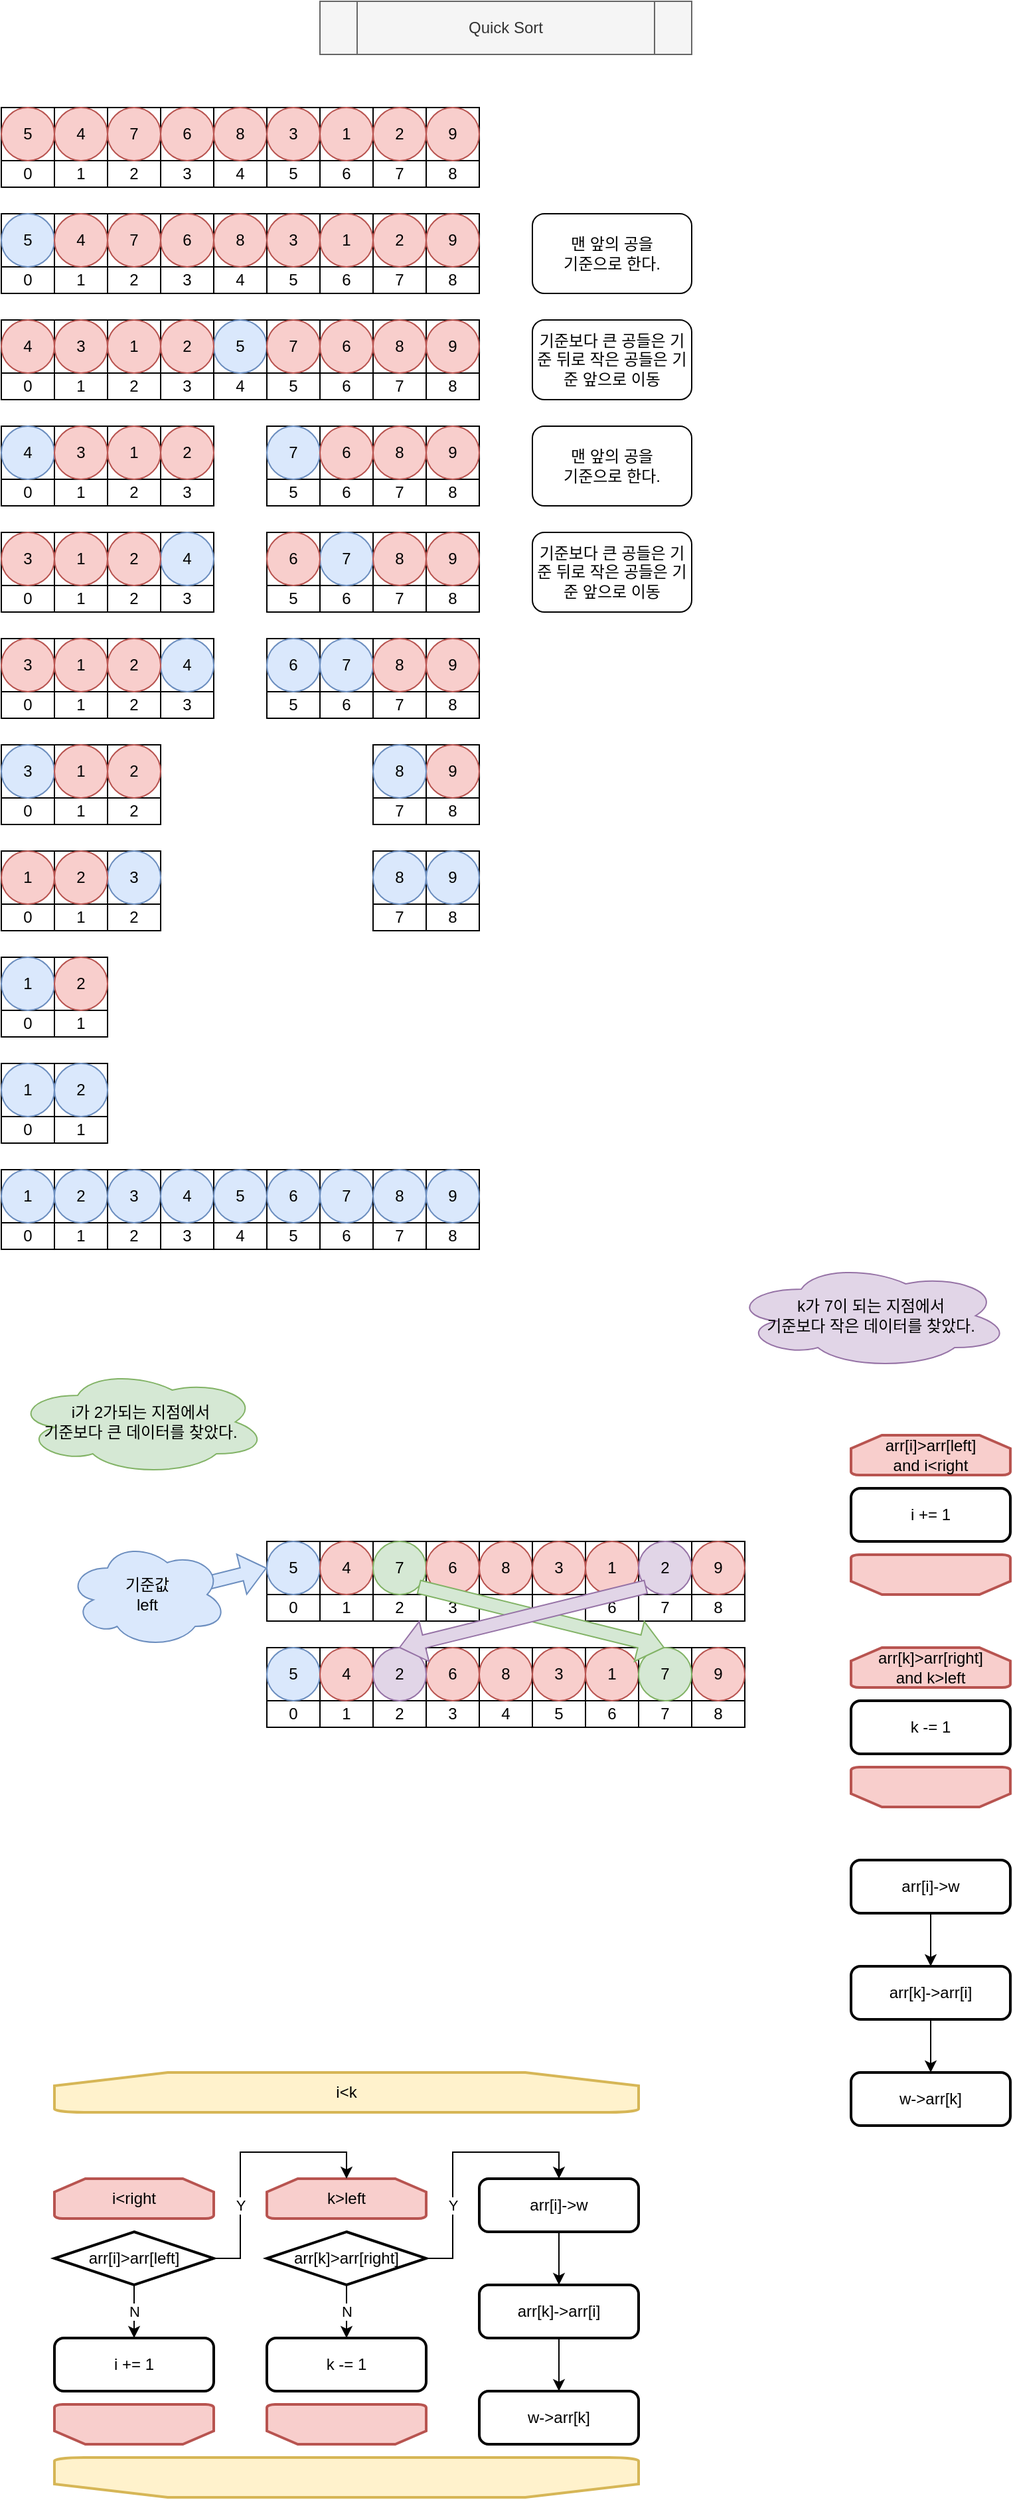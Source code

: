 <mxfile version="19.0.3" type="device"><diagram id="60fe2qa2mUNIT7EYVoku" name="Page-1"><mxGraphModel dx="1102" dy="701" grid="1" gridSize="10" guides="1" tooltips="1" connect="1" arrows="1" fold="1" page="1" pageScale="1" pageWidth="850" pageHeight="1100" math="0" shadow="0"><root><mxCell id="0"/><mxCell id="1" parent="0"/><mxCell id="Xgjs9OCI9QIAl7bOMI4O-1" value="" style="rounded=0;whiteSpace=wrap;html=1;" vertex="1" parent="1"><mxGeometry x="40" y="120" width="40" height="40" as="geometry"/></mxCell><mxCell id="Xgjs9OCI9QIAl7bOMI4O-2" value="" style="rounded=0;whiteSpace=wrap;html=1;" vertex="1" parent="1"><mxGeometry x="80" y="120" width="40" height="40" as="geometry"/></mxCell><mxCell id="Xgjs9OCI9QIAl7bOMI4O-3" value="" style="rounded=0;whiteSpace=wrap;html=1;" vertex="1" parent="1"><mxGeometry x="120" y="120" width="40" height="40" as="geometry"/></mxCell><mxCell id="Xgjs9OCI9QIAl7bOMI4O-4" value="" style="rounded=0;whiteSpace=wrap;html=1;" vertex="1" parent="1"><mxGeometry x="160" y="120" width="40" height="40" as="geometry"/></mxCell><mxCell id="Xgjs9OCI9QIAl7bOMI4O-5" value="" style="rounded=0;whiteSpace=wrap;html=1;" vertex="1" parent="1"><mxGeometry x="200" y="120" width="40" height="40" as="geometry"/></mxCell><mxCell id="Xgjs9OCI9QIAl7bOMI4O-6" value="0" style="rounded=0;whiteSpace=wrap;html=1;" vertex="1" parent="1"><mxGeometry x="40" y="160" width="40" height="20" as="geometry"/></mxCell><mxCell id="Xgjs9OCI9QIAl7bOMI4O-7" value="1" style="rounded=0;whiteSpace=wrap;html=1;" vertex="1" parent="1"><mxGeometry x="80" y="160" width="40" height="20" as="geometry"/></mxCell><mxCell id="Xgjs9OCI9QIAl7bOMI4O-8" value="2" style="rounded=0;whiteSpace=wrap;html=1;" vertex="1" parent="1"><mxGeometry x="120" y="160" width="40" height="20" as="geometry"/></mxCell><mxCell id="Xgjs9OCI9QIAl7bOMI4O-9" value="3" style="rounded=0;whiteSpace=wrap;html=1;" vertex="1" parent="1"><mxGeometry x="160" y="160" width="40" height="20" as="geometry"/></mxCell><mxCell id="Xgjs9OCI9QIAl7bOMI4O-10" value="4" style="rounded=0;whiteSpace=wrap;html=1;" vertex="1" parent="1"><mxGeometry x="200" y="160" width="40" height="20" as="geometry"/></mxCell><mxCell id="Xgjs9OCI9QIAl7bOMI4O-11" value="5" style="ellipse;whiteSpace=wrap;html=1;fillColor=#f8cecc;strokeColor=#b85450;" vertex="1" parent="1"><mxGeometry x="40" y="120" width="40" height="40" as="geometry"/></mxCell><mxCell id="Xgjs9OCI9QIAl7bOMI4O-12" value="4" style="ellipse;whiteSpace=wrap;html=1;fillColor=#f8cecc;strokeColor=#b85450;" vertex="1" parent="1"><mxGeometry x="80" y="120" width="40" height="40" as="geometry"/></mxCell><mxCell id="Xgjs9OCI9QIAl7bOMI4O-13" value="7" style="ellipse;whiteSpace=wrap;html=1;fillColor=#f8cecc;strokeColor=#b85450;" vertex="1" parent="1"><mxGeometry x="120" y="120" width="40" height="40" as="geometry"/></mxCell><mxCell id="Xgjs9OCI9QIAl7bOMI4O-14" value="6" style="ellipse;whiteSpace=wrap;html=1;fillColor=#f8cecc;strokeColor=#b85450;" vertex="1" parent="1"><mxGeometry x="160" y="120" width="40" height="40" as="geometry"/></mxCell><mxCell id="Xgjs9OCI9QIAl7bOMI4O-15" value="8" style="ellipse;whiteSpace=wrap;html=1;fillColor=#f8cecc;strokeColor=#b85450;" vertex="1" parent="1"><mxGeometry x="200" y="120" width="40" height="40" as="geometry"/></mxCell><mxCell id="Xgjs9OCI9QIAl7bOMI4O-16" value="Quick Sort" style="shape=process;whiteSpace=wrap;html=1;backgroundOutline=1;fillColor=#f5f5f5;strokeColor=#666666;fontColor=#333333;" vertex="1" parent="1"><mxGeometry x="280" y="40" width="280" height="40" as="geometry"/></mxCell><mxCell id="Xgjs9OCI9QIAl7bOMI4O-17" value="" style="rounded=0;whiteSpace=wrap;html=1;" vertex="1" parent="1"><mxGeometry x="240" y="120" width="40" height="40" as="geometry"/></mxCell><mxCell id="Xgjs9OCI9QIAl7bOMI4O-18" value="" style="rounded=0;whiteSpace=wrap;html=1;" vertex="1" parent="1"><mxGeometry x="280" y="120" width="40" height="40" as="geometry"/></mxCell><mxCell id="Xgjs9OCI9QIAl7bOMI4O-19" value="" style="rounded=0;whiteSpace=wrap;html=1;" vertex="1" parent="1"><mxGeometry x="320" y="120" width="40" height="40" as="geometry"/></mxCell><mxCell id="Xgjs9OCI9QIAl7bOMI4O-20" value="" style="rounded=0;whiteSpace=wrap;html=1;" vertex="1" parent="1"><mxGeometry x="360" y="120" width="40" height="40" as="geometry"/></mxCell><mxCell id="Xgjs9OCI9QIAl7bOMI4O-21" value="5" style="rounded=0;whiteSpace=wrap;html=1;" vertex="1" parent="1"><mxGeometry x="240" y="160" width="40" height="20" as="geometry"/></mxCell><mxCell id="Xgjs9OCI9QIAl7bOMI4O-22" value="6" style="rounded=0;whiteSpace=wrap;html=1;" vertex="1" parent="1"><mxGeometry x="280" y="160" width="40" height="20" as="geometry"/></mxCell><mxCell id="Xgjs9OCI9QIAl7bOMI4O-23" value="7" style="rounded=0;whiteSpace=wrap;html=1;" vertex="1" parent="1"><mxGeometry x="320" y="160" width="40" height="20" as="geometry"/></mxCell><mxCell id="Xgjs9OCI9QIAl7bOMI4O-24" value="8" style="rounded=0;whiteSpace=wrap;html=1;" vertex="1" parent="1"><mxGeometry x="360" y="160" width="40" height="20" as="geometry"/></mxCell><mxCell id="Xgjs9OCI9QIAl7bOMI4O-25" value="3" style="ellipse;whiteSpace=wrap;html=1;fillColor=#f8cecc;strokeColor=#b85450;" vertex="1" parent="1"><mxGeometry x="240" y="120" width="40" height="40" as="geometry"/></mxCell><mxCell id="Xgjs9OCI9QIAl7bOMI4O-26" value="1" style="ellipse;whiteSpace=wrap;html=1;fillColor=#f8cecc;strokeColor=#b85450;" vertex="1" parent="1"><mxGeometry x="280" y="120" width="40" height="40" as="geometry"/></mxCell><mxCell id="Xgjs9OCI9QIAl7bOMI4O-27" value="2" style="ellipse;whiteSpace=wrap;html=1;fillColor=#f8cecc;strokeColor=#b85450;" vertex="1" parent="1"><mxGeometry x="320" y="120" width="40" height="40" as="geometry"/></mxCell><mxCell id="Xgjs9OCI9QIAl7bOMI4O-28" value="9" style="ellipse;whiteSpace=wrap;html=1;fillColor=#f8cecc;strokeColor=#b85450;" vertex="1" parent="1"><mxGeometry x="360" y="120" width="40" height="40" as="geometry"/></mxCell><mxCell id="Xgjs9OCI9QIAl7bOMI4O-29" value="" style="rounded=0;whiteSpace=wrap;html=1;" vertex="1" parent="1"><mxGeometry x="40" y="200" width="40" height="40" as="geometry"/></mxCell><mxCell id="Xgjs9OCI9QIAl7bOMI4O-30" value="" style="rounded=0;whiteSpace=wrap;html=1;" vertex="1" parent="1"><mxGeometry x="80" y="200" width="40" height="40" as="geometry"/></mxCell><mxCell id="Xgjs9OCI9QIAl7bOMI4O-31" value="" style="rounded=0;whiteSpace=wrap;html=1;" vertex="1" parent="1"><mxGeometry x="120" y="200" width="40" height="40" as="geometry"/></mxCell><mxCell id="Xgjs9OCI9QIAl7bOMI4O-32" value="" style="rounded=0;whiteSpace=wrap;html=1;" vertex="1" parent="1"><mxGeometry x="160" y="200" width="40" height="40" as="geometry"/></mxCell><mxCell id="Xgjs9OCI9QIAl7bOMI4O-33" value="" style="rounded=0;whiteSpace=wrap;html=1;" vertex="1" parent="1"><mxGeometry x="200" y="200" width="40" height="40" as="geometry"/></mxCell><mxCell id="Xgjs9OCI9QIAl7bOMI4O-34" value="0" style="rounded=0;whiteSpace=wrap;html=1;" vertex="1" parent="1"><mxGeometry x="40" y="240" width="40" height="20" as="geometry"/></mxCell><mxCell id="Xgjs9OCI9QIAl7bOMI4O-35" value="1" style="rounded=0;whiteSpace=wrap;html=1;" vertex="1" parent="1"><mxGeometry x="80" y="240" width="40" height="20" as="geometry"/></mxCell><mxCell id="Xgjs9OCI9QIAl7bOMI4O-36" value="2" style="rounded=0;whiteSpace=wrap;html=1;" vertex="1" parent="1"><mxGeometry x="120" y="240" width="40" height="20" as="geometry"/></mxCell><mxCell id="Xgjs9OCI9QIAl7bOMI4O-37" value="3" style="rounded=0;whiteSpace=wrap;html=1;" vertex="1" parent="1"><mxGeometry x="160" y="240" width="40" height="20" as="geometry"/></mxCell><mxCell id="Xgjs9OCI9QIAl7bOMI4O-38" value="4" style="rounded=0;whiteSpace=wrap;html=1;" vertex="1" parent="1"><mxGeometry x="200" y="240" width="40" height="20" as="geometry"/></mxCell><mxCell id="Xgjs9OCI9QIAl7bOMI4O-39" value="5" style="ellipse;whiteSpace=wrap;html=1;fillColor=#dae8fc;strokeColor=#6c8ebf;" vertex="1" parent="1"><mxGeometry x="40" y="200" width="40" height="40" as="geometry"/></mxCell><mxCell id="Xgjs9OCI9QIAl7bOMI4O-40" value="4" style="ellipse;whiteSpace=wrap;html=1;fillColor=#f8cecc;strokeColor=#b85450;" vertex="1" parent="1"><mxGeometry x="80" y="200" width="40" height="40" as="geometry"/></mxCell><mxCell id="Xgjs9OCI9QIAl7bOMI4O-41" value="7" style="ellipse;whiteSpace=wrap;html=1;fillColor=#f8cecc;strokeColor=#b85450;" vertex="1" parent="1"><mxGeometry x="120" y="200" width="40" height="40" as="geometry"/></mxCell><mxCell id="Xgjs9OCI9QIAl7bOMI4O-42" value="6" style="ellipse;whiteSpace=wrap;html=1;fillColor=#f8cecc;strokeColor=#b85450;" vertex="1" parent="1"><mxGeometry x="160" y="200" width="40" height="40" as="geometry"/></mxCell><mxCell id="Xgjs9OCI9QIAl7bOMI4O-43" value="8" style="ellipse;whiteSpace=wrap;html=1;fillColor=#f8cecc;strokeColor=#b85450;" vertex="1" parent="1"><mxGeometry x="200" y="200" width="40" height="40" as="geometry"/></mxCell><mxCell id="Xgjs9OCI9QIAl7bOMI4O-44" value="" style="rounded=0;whiteSpace=wrap;html=1;" vertex="1" parent="1"><mxGeometry x="240" y="200" width="40" height="40" as="geometry"/></mxCell><mxCell id="Xgjs9OCI9QIAl7bOMI4O-45" value="" style="rounded=0;whiteSpace=wrap;html=1;" vertex="1" parent="1"><mxGeometry x="280" y="200" width="40" height="40" as="geometry"/></mxCell><mxCell id="Xgjs9OCI9QIAl7bOMI4O-46" value="" style="rounded=0;whiteSpace=wrap;html=1;" vertex="1" parent="1"><mxGeometry x="320" y="200" width="40" height="40" as="geometry"/></mxCell><mxCell id="Xgjs9OCI9QIAl7bOMI4O-47" value="" style="rounded=0;whiteSpace=wrap;html=1;" vertex="1" parent="1"><mxGeometry x="360" y="200" width="40" height="40" as="geometry"/></mxCell><mxCell id="Xgjs9OCI9QIAl7bOMI4O-48" value="5" style="rounded=0;whiteSpace=wrap;html=1;" vertex="1" parent="1"><mxGeometry x="240" y="240" width="40" height="20" as="geometry"/></mxCell><mxCell id="Xgjs9OCI9QIAl7bOMI4O-49" value="6" style="rounded=0;whiteSpace=wrap;html=1;" vertex="1" parent="1"><mxGeometry x="280" y="240" width="40" height="20" as="geometry"/></mxCell><mxCell id="Xgjs9OCI9QIAl7bOMI4O-50" value="7" style="rounded=0;whiteSpace=wrap;html=1;" vertex="1" parent="1"><mxGeometry x="320" y="240" width="40" height="20" as="geometry"/></mxCell><mxCell id="Xgjs9OCI9QIAl7bOMI4O-51" value="8" style="rounded=0;whiteSpace=wrap;html=1;" vertex="1" parent="1"><mxGeometry x="360" y="240" width="40" height="20" as="geometry"/></mxCell><mxCell id="Xgjs9OCI9QIAl7bOMI4O-52" value="3" style="ellipse;whiteSpace=wrap;html=1;fillColor=#f8cecc;strokeColor=#b85450;" vertex="1" parent="1"><mxGeometry x="240" y="200" width="40" height="40" as="geometry"/></mxCell><mxCell id="Xgjs9OCI9QIAl7bOMI4O-53" value="1" style="ellipse;whiteSpace=wrap;html=1;fillColor=#f8cecc;strokeColor=#b85450;" vertex="1" parent="1"><mxGeometry x="280" y="200" width="40" height="40" as="geometry"/></mxCell><mxCell id="Xgjs9OCI9QIAl7bOMI4O-54" value="2" style="ellipse;whiteSpace=wrap;html=1;fillColor=#f8cecc;strokeColor=#b85450;" vertex="1" parent="1"><mxGeometry x="320" y="200" width="40" height="40" as="geometry"/></mxCell><mxCell id="Xgjs9OCI9QIAl7bOMI4O-55" value="9" style="ellipse;whiteSpace=wrap;html=1;fillColor=#f8cecc;strokeColor=#b85450;" vertex="1" parent="1"><mxGeometry x="360" y="200" width="40" height="40" as="geometry"/></mxCell><mxCell id="Xgjs9OCI9QIAl7bOMI4O-56" value="맨 앞의 공을 &lt;br&gt;기준으로 한다." style="rounded=1;whiteSpace=wrap;html=1;" vertex="1" parent="1"><mxGeometry x="440" y="200" width="120" height="60" as="geometry"/></mxCell><mxCell id="Xgjs9OCI9QIAl7bOMI4O-57" value="기준보다 큰 공들은 기준 뒤로 작은 공들은 기준 앞으로 이동" style="rounded=1;whiteSpace=wrap;html=1;" vertex="1" parent="1"><mxGeometry x="440" y="280" width="120" height="60" as="geometry"/></mxCell><mxCell id="Xgjs9OCI9QIAl7bOMI4O-85" value="" style="rounded=0;whiteSpace=wrap;html=1;" vertex="1" parent="1"><mxGeometry x="40" y="280" width="40" height="40" as="geometry"/></mxCell><mxCell id="Xgjs9OCI9QIAl7bOMI4O-86" value="" style="rounded=0;whiteSpace=wrap;html=1;" vertex="1" parent="1"><mxGeometry x="80" y="280" width="40" height="40" as="geometry"/></mxCell><mxCell id="Xgjs9OCI9QIAl7bOMI4O-87" value="" style="rounded=0;whiteSpace=wrap;html=1;" vertex="1" parent="1"><mxGeometry x="120" y="280" width="40" height="40" as="geometry"/></mxCell><mxCell id="Xgjs9OCI9QIAl7bOMI4O-88" value="" style="rounded=0;whiteSpace=wrap;html=1;" vertex="1" parent="1"><mxGeometry x="160" y="280" width="40" height="40" as="geometry"/></mxCell><mxCell id="Xgjs9OCI9QIAl7bOMI4O-89" value="" style="rounded=0;whiteSpace=wrap;html=1;" vertex="1" parent="1"><mxGeometry x="200" y="280" width="40" height="40" as="geometry"/></mxCell><mxCell id="Xgjs9OCI9QIAl7bOMI4O-90" value="0" style="rounded=0;whiteSpace=wrap;html=1;" vertex="1" parent="1"><mxGeometry x="40" y="320" width="40" height="20" as="geometry"/></mxCell><mxCell id="Xgjs9OCI9QIAl7bOMI4O-91" value="1" style="rounded=0;whiteSpace=wrap;html=1;" vertex="1" parent="1"><mxGeometry x="80" y="320" width="40" height="20" as="geometry"/></mxCell><mxCell id="Xgjs9OCI9QIAl7bOMI4O-92" value="2" style="rounded=0;whiteSpace=wrap;html=1;" vertex="1" parent="1"><mxGeometry x="120" y="320" width="40" height="20" as="geometry"/></mxCell><mxCell id="Xgjs9OCI9QIAl7bOMI4O-93" value="3" style="rounded=0;whiteSpace=wrap;html=1;" vertex="1" parent="1"><mxGeometry x="160" y="320" width="40" height="20" as="geometry"/></mxCell><mxCell id="Xgjs9OCI9QIAl7bOMI4O-94" value="4" style="rounded=0;whiteSpace=wrap;html=1;" vertex="1" parent="1"><mxGeometry x="200" y="320" width="40" height="20" as="geometry"/></mxCell><mxCell id="Xgjs9OCI9QIAl7bOMI4O-95" value="5" style="ellipse;whiteSpace=wrap;html=1;fillColor=#dae8fc;strokeColor=#6c8ebf;" vertex="1" parent="1"><mxGeometry x="200" y="280" width="40" height="40" as="geometry"/></mxCell><mxCell id="Xgjs9OCI9QIAl7bOMI4O-96" value="4" style="ellipse;whiteSpace=wrap;html=1;fillColor=#f8cecc;strokeColor=#b85450;" vertex="1" parent="1"><mxGeometry x="40" y="280" width="40" height="40" as="geometry"/></mxCell><mxCell id="Xgjs9OCI9QIAl7bOMI4O-100" value="" style="rounded=0;whiteSpace=wrap;html=1;" vertex="1" parent="1"><mxGeometry x="240" y="280" width="40" height="40" as="geometry"/></mxCell><mxCell id="Xgjs9OCI9QIAl7bOMI4O-101" value="" style="rounded=0;whiteSpace=wrap;html=1;" vertex="1" parent="1"><mxGeometry x="280" y="280" width="40" height="40" as="geometry"/></mxCell><mxCell id="Xgjs9OCI9QIAl7bOMI4O-102" value="" style="rounded=0;whiteSpace=wrap;html=1;" vertex="1" parent="1"><mxGeometry x="320" y="280" width="40" height="40" as="geometry"/></mxCell><mxCell id="Xgjs9OCI9QIAl7bOMI4O-103" value="" style="rounded=0;whiteSpace=wrap;html=1;" vertex="1" parent="1"><mxGeometry x="360" y="280" width="40" height="40" as="geometry"/></mxCell><mxCell id="Xgjs9OCI9QIAl7bOMI4O-104" value="5" style="rounded=0;whiteSpace=wrap;html=1;" vertex="1" parent="1"><mxGeometry x="240" y="320" width="40" height="20" as="geometry"/></mxCell><mxCell id="Xgjs9OCI9QIAl7bOMI4O-105" value="6" style="rounded=0;whiteSpace=wrap;html=1;" vertex="1" parent="1"><mxGeometry x="280" y="320" width="40" height="20" as="geometry"/></mxCell><mxCell id="Xgjs9OCI9QIAl7bOMI4O-106" value="7" style="rounded=0;whiteSpace=wrap;html=1;" vertex="1" parent="1"><mxGeometry x="320" y="320" width="40" height="20" as="geometry"/></mxCell><mxCell id="Xgjs9OCI9QIAl7bOMI4O-107" value="8" style="rounded=0;whiteSpace=wrap;html=1;" vertex="1" parent="1"><mxGeometry x="360" y="320" width="40" height="20" as="geometry"/></mxCell><mxCell id="Xgjs9OCI9QIAl7bOMI4O-108" value="3" style="ellipse;whiteSpace=wrap;html=1;fillColor=#f8cecc;strokeColor=#b85450;" vertex="1" parent="1"><mxGeometry x="80" y="280" width="40" height="40" as="geometry"/></mxCell><mxCell id="Xgjs9OCI9QIAl7bOMI4O-109" value="1" style="ellipse;whiteSpace=wrap;html=1;fillColor=#f8cecc;strokeColor=#b85450;" vertex="1" parent="1"><mxGeometry x="120" y="280" width="40" height="40" as="geometry"/></mxCell><mxCell id="Xgjs9OCI9QIAl7bOMI4O-110" value="2" style="ellipse;whiteSpace=wrap;html=1;fillColor=#f8cecc;strokeColor=#b85450;" vertex="1" parent="1"><mxGeometry x="160" y="280" width="40" height="40" as="geometry"/></mxCell><mxCell id="Xgjs9OCI9QIAl7bOMI4O-111" value="9" style="ellipse;whiteSpace=wrap;html=1;fillColor=#f8cecc;strokeColor=#b85450;" vertex="1" parent="1"><mxGeometry x="360" y="280" width="40" height="40" as="geometry"/></mxCell><mxCell id="Xgjs9OCI9QIAl7bOMI4O-97" value="7" style="ellipse;whiteSpace=wrap;html=1;fillColor=#f8cecc;strokeColor=#b85450;" vertex="1" parent="1"><mxGeometry x="240" y="280" width="40" height="40" as="geometry"/></mxCell><mxCell id="Xgjs9OCI9QIAl7bOMI4O-98" value="6" style="ellipse;whiteSpace=wrap;html=1;fillColor=#f8cecc;strokeColor=#b85450;" vertex="1" parent="1"><mxGeometry x="280" y="280" width="40" height="40" as="geometry"/></mxCell><mxCell id="Xgjs9OCI9QIAl7bOMI4O-99" value="8" style="ellipse;whiteSpace=wrap;html=1;fillColor=#f8cecc;strokeColor=#b85450;" vertex="1" parent="1"><mxGeometry x="320" y="280" width="40" height="40" as="geometry"/></mxCell><mxCell id="Xgjs9OCI9QIAl7bOMI4O-112" value="" style="rounded=0;whiteSpace=wrap;html=1;" vertex="1" parent="1"><mxGeometry x="40" y="360" width="40" height="40" as="geometry"/></mxCell><mxCell id="Xgjs9OCI9QIAl7bOMI4O-113" value="" style="rounded=0;whiteSpace=wrap;html=1;" vertex="1" parent="1"><mxGeometry x="80" y="360" width="40" height="40" as="geometry"/></mxCell><mxCell id="Xgjs9OCI9QIAl7bOMI4O-114" value="" style="rounded=0;whiteSpace=wrap;html=1;" vertex="1" parent="1"><mxGeometry x="120" y="360" width="40" height="40" as="geometry"/></mxCell><mxCell id="Xgjs9OCI9QIAl7bOMI4O-115" value="" style="rounded=0;whiteSpace=wrap;html=1;" vertex="1" parent="1"><mxGeometry x="160" y="360" width="40" height="40" as="geometry"/></mxCell><mxCell id="Xgjs9OCI9QIAl7bOMI4O-116" value="0" style="rounded=0;whiteSpace=wrap;html=1;" vertex="1" parent="1"><mxGeometry x="40" y="400" width="40" height="20" as="geometry"/></mxCell><mxCell id="Xgjs9OCI9QIAl7bOMI4O-117" value="1" style="rounded=0;whiteSpace=wrap;html=1;" vertex="1" parent="1"><mxGeometry x="80" y="400" width="40" height="20" as="geometry"/></mxCell><mxCell id="Xgjs9OCI9QIAl7bOMI4O-118" value="2" style="rounded=0;whiteSpace=wrap;html=1;" vertex="1" parent="1"><mxGeometry x="120" y="400" width="40" height="20" as="geometry"/></mxCell><mxCell id="Xgjs9OCI9QIAl7bOMI4O-119" value="3" style="rounded=0;whiteSpace=wrap;html=1;" vertex="1" parent="1"><mxGeometry x="160" y="400" width="40" height="20" as="geometry"/></mxCell><mxCell id="Xgjs9OCI9QIAl7bOMI4O-120" value="4" style="ellipse;whiteSpace=wrap;html=1;fillColor=#dae8fc;strokeColor=#6c8ebf;" vertex="1" parent="1"><mxGeometry x="40" y="360" width="40" height="40" as="geometry"/></mxCell><mxCell id="Xgjs9OCI9QIAl7bOMI4O-121" value="3" style="ellipse;whiteSpace=wrap;html=1;fillColor=#f8cecc;strokeColor=#b85450;" vertex="1" parent="1"><mxGeometry x="80" y="360" width="40" height="40" as="geometry"/></mxCell><mxCell id="Xgjs9OCI9QIAl7bOMI4O-122" value="1" style="ellipse;whiteSpace=wrap;html=1;fillColor=#f8cecc;strokeColor=#b85450;" vertex="1" parent="1"><mxGeometry x="120" y="360" width="40" height="40" as="geometry"/></mxCell><mxCell id="Xgjs9OCI9QIAl7bOMI4O-123" value="2" style="ellipse;whiteSpace=wrap;html=1;fillColor=#f8cecc;strokeColor=#b85450;" vertex="1" parent="1"><mxGeometry x="160" y="360" width="40" height="40" as="geometry"/></mxCell><mxCell id="Xgjs9OCI9QIAl7bOMI4O-124" value="" style="rounded=0;whiteSpace=wrap;html=1;" vertex="1" parent="1"><mxGeometry x="240" y="360" width="40" height="40" as="geometry"/></mxCell><mxCell id="Xgjs9OCI9QIAl7bOMI4O-125" value="" style="rounded=0;whiteSpace=wrap;html=1;" vertex="1" parent="1"><mxGeometry x="280" y="360" width="40" height="40" as="geometry"/></mxCell><mxCell id="Xgjs9OCI9QIAl7bOMI4O-126" value="" style="rounded=0;whiteSpace=wrap;html=1;" vertex="1" parent="1"><mxGeometry x="320" y="360" width="40" height="40" as="geometry"/></mxCell><mxCell id="Xgjs9OCI9QIAl7bOMI4O-127" value="" style="rounded=0;whiteSpace=wrap;html=1;" vertex="1" parent="1"><mxGeometry x="360" y="360" width="40" height="40" as="geometry"/></mxCell><mxCell id="Xgjs9OCI9QIAl7bOMI4O-128" value="5" style="rounded=0;whiteSpace=wrap;html=1;" vertex="1" parent="1"><mxGeometry x="240" y="400" width="40" height="20" as="geometry"/></mxCell><mxCell id="Xgjs9OCI9QIAl7bOMI4O-129" value="6" style="rounded=0;whiteSpace=wrap;html=1;" vertex="1" parent="1"><mxGeometry x="280" y="400" width="40" height="20" as="geometry"/></mxCell><mxCell id="Xgjs9OCI9QIAl7bOMI4O-130" value="7" style="rounded=0;whiteSpace=wrap;html=1;" vertex="1" parent="1"><mxGeometry x="320" y="400" width="40" height="20" as="geometry"/></mxCell><mxCell id="Xgjs9OCI9QIAl7bOMI4O-131" value="8" style="rounded=0;whiteSpace=wrap;html=1;" vertex="1" parent="1"><mxGeometry x="360" y="400" width="40" height="20" as="geometry"/></mxCell><mxCell id="Xgjs9OCI9QIAl7bOMI4O-132" value="9" style="ellipse;whiteSpace=wrap;html=1;fillColor=#f8cecc;strokeColor=#b85450;" vertex="1" parent="1"><mxGeometry x="360" y="360" width="40" height="40" as="geometry"/></mxCell><mxCell id="Xgjs9OCI9QIAl7bOMI4O-133" value="7" style="ellipse;whiteSpace=wrap;html=1;fillColor=#dae8fc;strokeColor=#6c8ebf;" vertex="1" parent="1"><mxGeometry x="240" y="360" width="40" height="40" as="geometry"/></mxCell><mxCell id="Xgjs9OCI9QIAl7bOMI4O-134" value="6" style="ellipse;whiteSpace=wrap;html=1;fillColor=#f8cecc;strokeColor=#b85450;" vertex="1" parent="1"><mxGeometry x="280" y="360" width="40" height="40" as="geometry"/></mxCell><mxCell id="Xgjs9OCI9QIAl7bOMI4O-135" value="8" style="ellipse;whiteSpace=wrap;html=1;fillColor=#f8cecc;strokeColor=#b85450;" vertex="1" parent="1"><mxGeometry x="320" y="360" width="40" height="40" as="geometry"/></mxCell><mxCell id="Xgjs9OCI9QIAl7bOMI4O-136" value="" style="rounded=0;whiteSpace=wrap;html=1;" vertex="1" parent="1"><mxGeometry x="40" y="440" width="40" height="40" as="geometry"/></mxCell><mxCell id="Xgjs9OCI9QIAl7bOMI4O-137" value="" style="rounded=0;whiteSpace=wrap;html=1;" vertex="1" parent="1"><mxGeometry x="80" y="440" width="40" height="40" as="geometry"/></mxCell><mxCell id="Xgjs9OCI9QIAl7bOMI4O-138" value="" style="rounded=0;whiteSpace=wrap;html=1;" vertex="1" parent="1"><mxGeometry x="120" y="440" width="40" height="40" as="geometry"/></mxCell><mxCell id="Xgjs9OCI9QIAl7bOMI4O-139" value="" style="rounded=0;whiteSpace=wrap;html=1;" vertex="1" parent="1"><mxGeometry x="160" y="440" width="40" height="40" as="geometry"/></mxCell><mxCell id="Xgjs9OCI9QIAl7bOMI4O-140" value="0" style="rounded=0;whiteSpace=wrap;html=1;" vertex="1" parent="1"><mxGeometry x="40" y="480" width="40" height="20" as="geometry"/></mxCell><mxCell id="Xgjs9OCI9QIAl7bOMI4O-141" value="1" style="rounded=0;whiteSpace=wrap;html=1;" vertex="1" parent="1"><mxGeometry x="80" y="480" width="40" height="20" as="geometry"/></mxCell><mxCell id="Xgjs9OCI9QIAl7bOMI4O-142" value="2" style="rounded=0;whiteSpace=wrap;html=1;" vertex="1" parent="1"><mxGeometry x="120" y="480" width="40" height="20" as="geometry"/></mxCell><mxCell id="Xgjs9OCI9QIAl7bOMI4O-143" value="3" style="rounded=0;whiteSpace=wrap;html=1;" vertex="1" parent="1"><mxGeometry x="160" y="480" width="40" height="20" as="geometry"/></mxCell><mxCell id="Xgjs9OCI9QIAl7bOMI4O-144" value="4" style="ellipse;whiteSpace=wrap;html=1;fillColor=#dae8fc;strokeColor=#6c8ebf;" vertex="1" parent="1"><mxGeometry x="160" y="440" width="40" height="40" as="geometry"/></mxCell><mxCell id="Xgjs9OCI9QIAl7bOMI4O-145" value="3" style="ellipse;whiteSpace=wrap;html=1;fillColor=#f8cecc;strokeColor=#b85450;" vertex="1" parent="1"><mxGeometry x="40" y="440" width="40" height="40" as="geometry"/></mxCell><mxCell id="Xgjs9OCI9QIAl7bOMI4O-146" value="1" style="ellipse;whiteSpace=wrap;html=1;fillColor=#f8cecc;strokeColor=#b85450;" vertex="1" parent="1"><mxGeometry x="80" y="440" width="40" height="40" as="geometry"/></mxCell><mxCell id="Xgjs9OCI9QIAl7bOMI4O-147" value="2" style="ellipse;whiteSpace=wrap;html=1;fillColor=#f8cecc;strokeColor=#b85450;" vertex="1" parent="1"><mxGeometry x="120" y="440" width="40" height="40" as="geometry"/></mxCell><mxCell id="Xgjs9OCI9QIAl7bOMI4O-148" value="" style="rounded=0;whiteSpace=wrap;html=1;" vertex="1" parent="1"><mxGeometry x="240" y="440" width="40" height="40" as="geometry"/></mxCell><mxCell id="Xgjs9OCI9QIAl7bOMI4O-149" value="" style="rounded=0;whiteSpace=wrap;html=1;" vertex="1" parent="1"><mxGeometry x="280" y="440" width="40" height="40" as="geometry"/></mxCell><mxCell id="Xgjs9OCI9QIAl7bOMI4O-150" value="" style="rounded=0;whiteSpace=wrap;html=1;" vertex="1" parent="1"><mxGeometry x="320" y="440" width="40" height="40" as="geometry"/></mxCell><mxCell id="Xgjs9OCI9QIAl7bOMI4O-151" value="" style="rounded=0;whiteSpace=wrap;html=1;" vertex="1" parent="1"><mxGeometry x="360" y="440" width="40" height="40" as="geometry"/></mxCell><mxCell id="Xgjs9OCI9QIAl7bOMI4O-152" value="5" style="rounded=0;whiteSpace=wrap;html=1;" vertex="1" parent="1"><mxGeometry x="240" y="480" width="40" height="20" as="geometry"/></mxCell><mxCell id="Xgjs9OCI9QIAl7bOMI4O-153" value="6" style="rounded=0;whiteSpace=wrap;html=1;" vertex="1" parent="1"><mxGeometry x="280" y="480" width="40" height="20" as="geometry"/></mxCell><mxCell id="Xgjs9OCI9QIAl7bOMI4O-154" value="7" style="rounded=0;whiteSpace=wrap;html=1;" vertex="1" parent="1"><mxGeometry x="320" y="480" width="40" height="20" as="geometry"/></mxCell><mxCell id="Xgjs9OCI9QIAl7bOMI4O-155" value="8" style="rounded=0;whiteSpace=wrap;html=1;" vertex="1" parent="1"><mxGeometry x="360" y="480" width="40" height="20" as="geometry"/></mxCell><mxCell id="Xgjs9OCI9QIAl7bOMI4O-156" value="9" style="ellipse;whiteSpace=wrap;html=1;fillColor=#f8cecc;strokeColor=#b85450;" vertex="1" parent="1"><mxGeometry x="360" y="440" width="40" height="40" as="geometry"/></mxCell><mxCell id="Xgjs9OCI9QIAl7bOMI4O-157" value="7" style="ellipse;whiteSpace=wrap;html=1;fillColor=#dae8fc;strokeColor=#6c8ebf;" vertex="1" parent="1"><mxGeometry x="280" y="440" width="40" height="40" as="geometry"/></mxCell><mxCell id="Xgjs9OCI9QIAl7bOMI4O-158" value="6" style="ellipse;whiteSpace=wrap;html=1;fillColor=#f8cecc;strokeColor=#b85450;" vertex="1" parent="1"><mxGeometry x="240" y="440" width="40" height="40" as="geometry"/></mxCell><mxCell id="Xgjs9OCI9QIAl7bOMI4O-159" value="8" style="ellipse;whiteSpace=wrap;html=1;fillColor=#f8cecc;strokeColor=#b85450;" vertex="1" parent="1"><mxGeometry x="320" y="440" width="40" height="40" as="geometry"/></mxCell><mxCell id="Xgjs9OCI9QIAl7bOMI4O-160" value="맨 앞의 공을 &lt;br&gt;기준으로 한다." style="rounded=1;whiteSpace=wrap;html=1;" vertex="1" parent="1"><mxGeometry x="440" y="360" width="120" height="60" as="geometry"/></mxCell><mxCell id="Xgjs9OCI9QIAl7bOMI4O-161" value="기준보다 큰 공들은 기준 뒤로 작은 공들은 기준 앞으로 이동" style="rounded=1;whiteSpace=wrap;html=1;" vertex="1" parent="1"><mxGeometry x="440" y="440" width="120" height="60" as="geometry"/></mxCell><mxCell id="Xgjs9OCI9QIAl7bOMI4O-162" value="" style="rounded=0;whiteSpace=wrap;html=1;" vertex="1" parent="1"><mxGeometry x="40" y="520" width="40" height="40" as="geometry"/></mxCell><mxCell id="Xgjs9OCI9QIAl7bOMI4O-163" value="" style="rounded=0;whiteSpace=wrap;html=1;" vertex="1" parent="1"><mxGeometry x="80" y="520" width="40" height="40" as="geometry"/></mxCell><mxCell id="Xgjs9OCI9QIAl7bOMI4O-164" value="" style="rounded=0;whiteSpace=wrap;html=1;" vertex="1" parent="1"><mxGeometry x="120" y="520" width="40" height="40" as="geometry"/></mxCell><mxCell id="Xgjs9OCI9QIAl7bOMI4O-165" value="" style="rounded=0;whiteSpace=wrap;html=1;" vertex="1" parent="1"><mxGeometry x="160" y="520" width="40" height="40" as="geometry"/></mxCell><mxCell id="Xgjs9OCI9QIAl7bOMI4O-166" value="0" style="rounded=0;whiteSpace=wrap;html=1;" vertex="1" parent="1"><mxGeometry x="40" y="560" width="40" height="20" as="geometry"/></mxCell><mxCell id="Xgjs9OCI9QIAl7bOMI4O-167" value="1" style="rounded=0;whiteSpace=wrap;html=1;" vertex="1" parent="1"><mxGeometry x="80" y="560" width="40" height="20" as="geometry"/></mxCell><mxCell id="Xgjs9OCI9QIAl7bOMI4O-168" value="2" style="rounded=0;whiteSpace=wrap;html=1;" vertex="1" parent="1"><mxGeometry x="120" y="560" width="40" height="20" as="geometry"/></mxCell><mxCell id="Xgjs9OCI9QIAl7bOMI4O-169" value="3" style="rounded=0;whiteSpace=wrap;html=1;" vertex="1" parent="1"><mxGeometry x="160" y="560" width="40" height="20" as="geometry"/></mxCell><mxCell id="Xgjs9OCI9QIAl7bOMI4O-170" value="4" style="ellipse;whiteSpace=wrap;html=1;fillColor=#dae8fc;strokeColor=#6c8ebf;" vertex="1" parent="1"><mxGeometry x="160" y="520" width="40" height="40" as="geometry"/></mxCell><mxCell id="Xgjs9OCI9QIAl7bOMI4O-171" value="3" style="ellipse;whiteSpace=wrap;html=1;fillColor=#f8cecc;strokeColor=#b85450;" vertex="1" parent="1"><mxGeometry x="40" y="520" width="40" height="40" as="geometry"/></mxCell><mxCell id="Xgjs9OCI9QIAl7bOMI4O-172" value="1" style="ellipse;whiteSpace=wrap;html=1;fillColor=#f8cecc;strokeColor=#b85450;" vertex="1" parent="1"><mxGeometry x="80" y="520" width="40" height="40" as="geometry"/></mxCell><mxCell id="Xgjs9OCI9QIAl7bOMI4O-173" value="2" style="ellipse;whiteSpace=wrap;html=1;fillColor=#f8cecc;strokeColor=#b85450;" vertex="1" parent="1"><mxGeometry x="120" y="520" width="40" height="40" as="geometry"/></mxCell><mxCell id="Xgjs9OCI9QIAl7bOMI4O-174" value="" style="rounded=0;whiteSpace=wrap;html=1;" vertex="1" parent="1"><mxGeometry x="240" y="520" width="40" height="40" as="geometry"/></mxCell><mxCell id="Xgjs9OCI9QIAl7bOMI4O-175" value="" style="rounded=0;whiteSpace=wrap;html=1;" vertex="1" parent="1"><mxGeometry x="280" y="520" width="40" height="40" as="geometry"/></mxCell><mxCell id="Xgjs9OCI9QIAl7bOMI4O-176" value="" style="rounded=0;whiteSpace=wrap;html=1;" vertex="1" parent="1"><mxGeometry x="320" y="520" width="40" height="40" as="geometry"/></mxCell><mxCell id="Xgjs9OCI9QIAl7bOMI4O-177" value="" style="rounded=0;whiteSpace=wrap;html=1;" vertex="1" parent="1"><mxGeometry x="360" y="520" width="40" height="40" as="geometry"/></mxCell><mxCell id="Xgjs9OCI9QIAl7bOMI4O-178" value="5" style="rounded=0;whiteSpace=wrap;html=1;" vertex="1" parent="1"><mxGeometry x="240" y="560" width="40" height="20" as="geometry"/></mxCell><mxCell id="Xgjs9OCI9QIAl7bOMI4O-179" value="6" style="rounded=0;whiteSpace=wrap;html=1;" vertex="1" parent="1"><mxGeometry x="280" y="560" width="40" height="20" as="geometry"/></mxCell><mxCell id="Xgjs9OCI9QIAl7bOMI4O-180" value="7" style="rounded=0;whiteSpace=wrap;html=1;" vertex="1" parent="1"><mxGeometry x="320" y="560" width="40" height="20" as="geometry"/></mxCell><mxCell id="Xgjs9OCI9QIAl7bOMI4O-181" value="8" style="rounded=0;whiteSpace=wrap;html=1;" vertex="1" parent="1"><mxGeometry x="360" y="560" width="40" height="20" as="geometry"/></mxCell><mxCell id="Xgjs9OCI9QIAl7bOMI4O-182" value="9" style="ellipse;whiteSpace=wrap;html=1;fillColor=#f8cecc;strokeColor=#b85450;" vertex="1" parent="1"><mxGeometry x="360" y="520" width="40" height="40" as="geometry"/></mxCell><mxCell id="Xgjs9OCI9QIAl7bOMI4O-183" value="7" style="ellipse;whiteSpace=wrap;html=1;fillColor=#dae8fc;strokeColor=#6c8ebf;" vertex="1" parent="1"><mxGeometry x="280" y="520" width="40" height="40" as="geometry"/></mxCell><mxCell id="Xgjs9OCI9QIAl7bOMI4O-184" value="6" style="ellipse;whiteSpace=wrap;html=1;fillColor=#dae8fc;strokeColor=#6c8ebf;" vertex="1" parent="1"><mxGeometry x="240" y="520" width="40" height="40" as="geometry"/></mxCell><mxCell id="Xgjs9OCI9QIAl7bOMI4O-185" value="8" style="ellipse;whiteSpace=wrap;html=1;fillColor=#f8cecc;strokeColor=#b85450;" vertex="1" parent="1"><mxGeometry x="320" y="520" width="40" height="40" as="geometry"/></mxCell><mxCell id="Xgjs9OCI9QIAl7bOMI4O-186" value="" style="rounded=0;whiteSpace=wrap;html=1;" vertex="1" parent="1"><mxGeometry x="40" y="600" width="40" height="40" as="geometry"/></mxCell><mxCell id="Xgjs9OCI9QIAl7bOMI4O-187" value="" style="rounded=0;whiteSpace=wrap;html=1;" vertex="1" parent="1"><mxGeometry x="80" y="600" width="40" height="40" as="geometry"/></mxCell><mxCell id="Xgjs9OCI9QIAl7bOMI4O-188" value="" style="rounded=0;whiteSpace=wrap;html=1;" vertex="1" parent="1"><mxGeometry x="120" y="600" width="40" height="40" as="geometry"/></mxCell><mxCell id="Xgjs9OCI9QIAl7bOMI4O-189" value="0" style="rounded=0;whiteSpace=wrap;html=1;" vertex="1" parent="1"><mxGeometry x="40" y="640" width="40" height="20" as="geometry"/></mxCell><mxCell id="Xgjs9OCI9QIAl7bOMI4O-190" value="1" style="rounded=0;whiteSpace=wrap;html=1;" vertex="1" parent="1"><mxGeometry x="80" y="640" width="40" height="20" as="geometry"/></mxCell><mxCell id="Xgjs9OCI9QIAl7bOMI4O-191" value="2" style="rounded=0;whiteSpace=wrap;html=1;" vertex="1" parent="1"><mxGeometry x="120" y="640" width="40" height="20" as="geometry"/></mxCell><mxCell id="Xgjs9OCI9QIAl7bOMI4O-192" value="3" style="ellipse;whiteSpace=wrap;html=1;fillColor=#dae8fc;strokeColor=#6c8ebf;" vertex="1" parent="1"><mxGeometry x="40" y="600" width="40" height="40" as="geometry"/></mxCell><mxCell id="Xgjs9OCI9QIAl7bOMI4O-193" value="1" style="ellipse;whiteSpace=wrap;html=1;fillColor=#f8cecc;strokeColor=#b85450;" vertex="1" parent="1"><mxGeometry x="80" y="600" width="40" height="40" as="geometry"/></mxCell><mxCell id="Xgjs9OCI9QIAl7bOMI4O-194" value="2" style="ellipse;whiteSpace=wrap;html=1;fillColor=#f8cecc;strokeColor=#b85450;" vertex="1" parent="1"><mxGeometry x="120" y="600" width="40" height="40" as="geometry"/></mxCell><mxCell id="Xgjs9OCI9QIAl7bOMI4O-195" value="" style="rounded=0;whiteSpace=wrap;html=1;" vertex="1" parent="1"><mxGeometry x="320" y="600" width="40" height="40" as="geometry"/></mxCell><mxCell id="Xgjs9OCI9QIAl7bOMI4O-196" value="" style="rounded=0;whiteSpace=wrap;html=1;" vertex="1" parent="1"><mxGeometry x="360" y="600" width="40" height="40" as="geometry"/></mxCell><mxCell id="Xgjs9OCI9QIAl7bOMI4O-197" value="7" style="rounded=0;whiteSpace=wrap;html=1;" vertex="1" parent="1"><mxGeometry x="320" y="640" width="40" height="20" as="geometry"/></mxCell><mxCell id="Xgjs9OCI9QIAl7bOMI4O-198" value="8" style="rounded=0;whiteSpace=wrap;html=1;" vertex="1" parent="1"><mxGeometry x="360" y="640" width="40" height="20" as="geometry"/></mxCell><mxCell id="Xgjs9OCI9QIAl7bOMI4O-199" value="9" style="ellipse;whiteSpace=wrap;html=1;fillColor=#f8cecc;strokeColor=#b85450;" vertex="1" parent="1"><mxGeometry x="360" y="600" width="40" height="40" as="geometry"/></mxCell><mxCell id="Xgjs9OCI9QIAl7bOMI4O-200" value="8" style="ellipse;whiteSpace=wrap;html=1;fillColor=#dae8fc;strokeColor=#6c8ebf;" vertex="1" parent="1"><mxGeometry x="320" y="600" width="40" height="40" as="geometry"/></mxCell><mxCell id="Xgjs9OCI9QIAl7bOMI4O-201" value="" style="rounded=0;whiteSpace=wrap;html=1;" vertex="1" parent="1"><mxGeometry x="40" y="680" width="40" height="40" as="geometry"/></mxCell><mxCell id="Xgjs9OCI9QIAl7bOMI4O-202" value="" style="rounded=0;whiteSpace=wrap;html=1;" vertex="1" parent="1"><mxGeometry x="80" y="680" width="40" height="40" as="geometry"/></mxCell><mxCell id="Xgjs9OCI9QIAl7bOMI4O-203" value="" style="rounded=0;whiteSpace=wrap;html=1;" vertex="1" parent="1"><mxGeometry x="120" y="680" width="40" height="40" as="geometry"/></mxCell><mxCell id="Xgjs9OCI9QIAl7bOMI4O-204" value="0" style="rounded=0;whiteSpace=wrap;html=1;" vertex="1" parent="1"><mxGeometry x="40" y="720" width="40" height="20" as="geometry"/></mxCell><mxCell id="Xgjs9OCI9QIAl7bOMI4O-205" value="1" style="rounded=0;whiteSpace=wrap;html=1;" vertex="1" parent="1"><mxGeometry x="80" y="720" width="40" height="20" as="geometry"/></mxCell><mxCell id="Xgjs9OCI9QIAl7bOMI4O-206" value="2" style="rounded=0;whiteSpace=wrap;html=1;" vertex="1" parent="1"><mxGeometry x="120" y="720" width="40" height="20" as="geometry"/></mxCell><mxCell id="Xgjs9OCI9QIAl7bOMI4O-207" value="3" style="ellipse;whiteSpace=wrap;html=1;fillColor=#dae8fc;strokeColor=#6c8ebf;" vertex="1" parent="1"><mxGeometry x="120" y="680" width="40" height="40" as="geometry"/></mxCell><mxCell id="Xgjs9OCI9QIAl7bOMI4O-208" value="1" style="ellipse;whiteSpace=wrap;html=1;fillColor=#f8cecc;strokeColor=#b85450;" vertex="1" parent="1"><mxGeometry x="40" y="680" width="40" height="40" as="geometry"/></mxCell><mxCell id="Xgjs9OCI9QIAl7bOMI4O-209" value="2" style="ellipse;whiteSpace=wrap;html=1;fillColor=#f8cecc;strokeColor=#b85450;" vertex="1" parent="1"><mxGeometry x="80" y="680" width="40" height="40" as="geometry"/></mxCell><mxCell id="Xgjs9OCI9QIAl7bOMI4O-210" value="" style="rounded=0;whiteSpace=wrap;html=1;" vertex="1" parent="1"><mxGeometry x="320" y="680" width="40" height="40" as="geometry"/></mxCell><mxCell id="Xgjs9OCI9QIAl7bOMI4O-211" value="" style="rounded=0;whiteSpace=wrap;html=1;" vertex="1" parent="1"><mxGeometry x="360" y="680" width="40" height="40" as="geometry"/></mxCell><mxCell id="Xgjs9OCI9QIAl7bOMI4O-212" value="7" style="rounded=0;whiteSpace=wrap;html=1;" vertex="1" parent="1"><mxGeometry x="320" y="720" width="40" height="20" as="geometry"/></mxCell><mxCell id="Xgjs9OCI9QIAl7bOMI4O-213" value="8" style="rounded=0;whiteSpace=wrap;html=1;" vertex="1" parent="1"><mxGeometry x="360" y="720" width="40" height="20" as="geometry"/></mxCell><mxCell id="Xgjs9OCI9QIAl7bOMI4O-214" value="9" style="ellipse;whiteSpace=wrap;html=1;fillColor=#dae8fc;strokeColor=#6c8ebf;" vertex="1" parent="1"><mxGeometry x="360" y="680" width="40" height="40" as="geometry"/></mxCell><mxCell id="Xgjs9OCI9QIAl7bOMI4O-215" value="8" style="ellipse;whiteSpace=wrap;html=1;fillColor=#dae8fc;strokeColor=#6c8ebf;" vertex="1" parent="1"><mxGeometry x="320" y="680" width="40" height="40" as="geometry"/></mxCell><mxCell id="Xgjs9OCI9QIAl7bOMI4O-225" value="" style="rounded=0;whiteSpace=wrap;html=1;" vertex="1" parent="1"><mxGeometry x="40" y="760" width="40" height="40" as="geometry"/></mxCell><mxCell id="Xgjs9OCI9QIAl7bOMI4O-226" value="" style="rounded=0;whiteSpace=wrap;html=1;" vertex="1" parent="1"><mxGeometry x="80" y="760" width="40" height="40" as="geometry"/></mxCell><mxCell id="Xgjs9OCI9QIAl7bOMI4O-227" value="0" style="rounded=0;whiteSpace=wrap;html=1;" vertex="1" parent="1"><mxGeometry x="40" y="800" width="40" height="20" as="geometry"/></mxCell><mxCell id="Xgjs9OCI9QIAl7bOMI4O-228" value="1" style="rounded=0;whiteSpace=wrap;html=1;" vertex="1" parent="1"><mxGeometry x="80" y="800" width="40" height="20" as="geometry"/></mxCell><mxCell id="Xgjs9OCI9QIAl7bOMI4O-229" value="1" style="ellipse;whiteSpace=wrap;html=1;fillColor=#dae8fc;strokeColor=#6c8ebf;" vertex="1" parent="1"><mxGeometry x="40" y="760" width="40" height="40" as="geometry"/></mxCell><mxCell id="Xgjs9OCI9QIAl7bOMI4O-230" value="2" style="ellipse;whiteSpace=wrap;html=1;fillColor=#f8cecc;strokeColor=#b85450;" vertex="1" parent="1"><mxGeometry x="80" y="760" width="40" height="40" as="geometry"/></mxCell><mxCell id="Xgjs9OCI9QIAl7bOMI4O-231" value="" style="rounded=0;whiteSpace=wrap;html=1;" vertex="1" parent="1"><mxGeometry x="40" y="840" width="40" height="40" as="geometry"/></mxCell><mxCell id="Xgjs9OCI9QIAl7bOMI4O-232" value="" style="rounded=0;whiteSpace=wrap;html=1;" vertex="1" parent="1"><mxGeometry x="80" y="840" width="40" height="40" as="geometry"/></mxCell><mxCell id="Xgjs9OCI9QIAl7bOMI4O-233" value="0" style="rounded=0;whiteSpace=wrap;html=1;" vertex="1" parent="1"><mxGeometry x="40" y="880" width="40" height="20" as="geometry"/></mxCell><mxCell id="Xgjs9OCI9QIAl7bOMI4O-234" value="1" style="rounded=0;whiteSpace=wrap;html=1;" vertex="1" parent="1"><mxGeometry x="80" y="880" width="40" height="20" as="geometry"/></mxCell><mxCell id="Xgjs9OCI9QIAl7bOMI4O-235" value="1" style="ellipse;whiteSpace=wrap;html=1;fillColor=#dae8fc;strokeColor=#6c8ebf;" vertex="1" parent="1"><mxGeometry x="40" y="840" width="40" height="40" as="geometry"/></mxCell><mxCell id="Xgjs9OCI9QIAl7bOMI4O-236" value="2" style="ellipse;whiteSpace=wrap;html=1;fillColor=#dae8fc;strokeColor=#6c8ebf;" vertex="1" parent="1"><mxGeometry x="80" y="840" width="40" height="40" as="geometry"/></mxCell><mxCell id="Xgjs9OCI9QIAl7bOMI4O-237" value="" style="rounded=0;whiteSpace=wrap;html=1;" vertex="1" parent="1"><mxGeometry x="40" y="920" width="40" height="40" as="geometry"/></mxCell><mxCell id="Xgjs9OCI9QIAl7bOMI4O-238" value="" style="rounded=0;whiteSpace=wrap;html=1;" vertex="1" parent="1"><mxGeometry x="80" y="920" width="40" height="40" as="geometry"/></mxCell><mxCell id="Xgjs9OCI9QIAl7bOMI4O-239" value="0" style="rounded=0;whiteSpace=wrap;html=1;" vertex="1" parent="1"><mxGeometry x="40" y="960" width="40" height="20" as="geometry"/></mxCell><mxCell id="Xgjs9OCI9QIAl7bOMI4O-240" value="1" style="rounded=0;whiteSpace=wrap;html=1;" vertex="1" parent="1"><mxGeometry x="80" y="960" width="40" height="20" as="geometry"/></mxCell><mxCell id="Xgjs9OCI9QIAl7bOMI4O-241" value="1" style="ellipse;whiteSpace=wrap;html=1;fillColor=#dae8fc;strokeColor=#6c8ebf;" vertex="1" parent="1"><mxGeometry x="40" y="920" width="40" height="40" as="geometry"/></mxCell><mxCell id="Xgjs9OCI9QIAl7bOMI4O-242" value="2" style="ellipse;whiteSpace=wrap;html=1;fillColor=#dae8fc;strokeColor=#6c8ebf;" vertex="1" parent="1"><mxGeometry x="80" y="920" width="40" height="40" as="geometry"/></mxCell><mxCell id="Xgjs9OCI9QIAl7bOMI4O-249" value="" style="rounded=0;whiteSpace=wrap;html=1;" vertex="1" parent="1"><mxGeometry x="120" y="920" width="40" height="40" as="geometry"/></mxCell><mxCell id="Xgjs9OCI9QIAl7bOMI4O-250" value="2" style="rounded=0;whiteSpace=wrap;html=1;" vertex="1" parent="1"><mxGeometry x="120" y="960" width="40" height="20" as="geometry"/></mxCell><mxCell id="Xgjs9OCI9QIAl7bOMI4O-251" value="3" style="ellipse;whiteSpace=wrap;html=1;fillColor=#dae8fc;strokeColor=#6c8ebf;" vertex="1" parent="1"><mxGeometry x="120" y="920" width="40" height="40" as="geometry"/></mxCell><mxCell id="Xgjs9OCI9QIAl7bOMI4O-252" value="" style="rounded=0;whiteSpace=wrap;html=1;" vertex="1" parent="1"><mxGeometry x="160" y="920" width="40" height="40" as="geometry"/></mxCell><mxCell id="Xgjs9OCI9QIAl7bOMI4O-253" value="3" style="rounded=0;whiteSpace=wrap;html=1;" vertex="1" parent="1"><mxGeometry x="160" y="960" width="40" height="20" as="geometry"/></mxCell><mxCell id="Xgjs9OCI9QIAl7bOMI4O-254" value="4" style="ellipse;whiteSpace=wrap;html=1;fillColor=#dae8fc;strokeColor=#6c8ebf;" vertex="1" parent="1"><mxGeometry x="160" y="920" width="40" height="40" as="geometry"/></mxCell><mxCell id="Xgjs9OCI9QIAl7bOMI4O-255" value="" style="rounded=0;whiteSpace=wrap;html=1;" vertex="1" parent="1"><mxGeometry x="200" y="920" width="40" height="40" as="geometry"/></mxCell><mxCell id="Xgjs9OCI9QIAl7bOMI4O-256" value="4" style="rounded=0;whiteSpace=wrap;html=1;" vertex="1" parent="1"><mxGeometry x="200" y="960" width="40" height="20" as="geometry"/></mxCell><mxCell id="Xgjs9OCI9QIAl7bOMI4O-257" value="5" style="ellipse;whiteSpace=wrap;html=1;fillColor=#dae8fc;strokeColor=#6c8ebf;" vertex="1" parent="1"><mxGeometry x="200" y="920" width="40" height="40" as="geometry"/></mxCell><mxCell id="Xgjs9OCI9QIAl7bOMI4O-258" value="" style="rounded=0;whiteSpace=wrap;html=1;" vertex="1" parent="1"><mxGeometry x="240" y="920" width="40" height="40" as="geometry"/></mxCell><mxCell id="Xgjs9OCI9QIAl7bOMI4O-259" value="" style="rounded=0;whiteSpace=wrap;html=1;" vertex="1" parent="1"><mxGeometry x="280" y="920" width="40" height="40" as="geometry"/></mxCell><mxCell id="Xgjs9OCI9QIAl7bOMI4O-260" value="5" style="rounded=0;whiteSpace=wrap;html=1;" vertex="1" parent="1"><mxGeometry x="240" y="960" width="40" height="20" as="geometry"/></mxCell><mxCell id="Xgjs9OCI9QIAl7bOMI4O-261" value="6" style="rounded=0;whiteSpace=wrap;html=1;" vertex="1" parent="1"><mxGeometry x="280" y="960" width="40" height="20" as="geometry"/></mxCell><mxCell id="Xgjs9OCI9QIAl7bOMI4O-262" value="7" style="ellipse;whiteSpace=wrap;html=1;fillColor=#dae8fc;strokeColor=#6c8ebf;" vertex="1" parent="1"><mxGeometry x="280" y="920" width="40" height="40" as="geometry"/></mxCell><mxCell id="Xgjs9OCI9QIAl7bOMI4O-263" value="6" style="ellipse;whiteSpace=wrap;html=1;fillColor=#dae8fc;strokeColor=#6c8ebf;" vertex="1" parent="1"><mxGeometry x="240" y="920" width="40" height="40" as="geometry"/></mxCell><mxCell id="Xgjs9OCI9QIAl7bOMI4O-264" value="" style="rounded=0;whiteSpace=wrap;html=1;" vertex="1" parent="1"><mxGeometry x="320" y="920" width="40" height="40" as="geometry"/></mxCell><mxCell id="Xgjs9OCI9QIAl7bOMI4O-265" value="" style="rounded=0;whiteSpace=wrap;html=1;" vertex="1" parent="1"><mxGeometry x="360" y="920" width="40" height="40" as="geometry"/></mxCell><mxCell id="Xgjs9OCI9QIAl7bOMI4O-266" value="7" style="rounded=0;whiteSpace=wrap;html=1;" vertex="1" parent="1"><mxGeometry x="320" y="960" width="40" height="20" as="geometry"/></mxCell><mxCell id="Xgjs9OCI9QIAl7bOMI4O-267" value="8" style="rounded=0;whiteSpace=wrap;html=1;" vertex="1" parent="1"><mxGeometry x="360" y="960" width="40" height="20" as="geometry"/></mxCell><mxCell id="Xgjs9OCI9QIAl7bOMI4O-268" value="9" style="ellipse;whiteSpace=wrap;html=1;fillColor=#dae8fc;strokeColor=#6c8ebf;" vertex="1" parent="1"><mxGeometry x="360" y="920" width="40" height="40" as="geometry"/></mxCell><mxCell id="Xgjs9OCI9QIAl7bOMI4O-269" value="8" style="ellipse;whiteSpace=wrap;html=1;fillColor=#dae8fc;strokeColor=#6c8ebf;" vertex="1" parent="1"><mxGeometry x="320" y="920" width="40" height="40" as="geometry"/></mxCell><mxCell id="Xgjs9OCI9QIAl7bOMI4O-270" value="" style="rounded=0;whiteSpace=wrap;html=1;" vertex="1" parent="1"><mxGeometry x="240" y="1200" width="40" height="40" as="geometry"/></mxCell><mxCell id="Xgjs9OCI9QIAl7bOMI4O-271" value="" style="rounded=0;whiteSpace=wrap;html=1;" vertex="1" parent="1"><mxGeometry x="280" y="1200" width="40" height="40" as="geometry"/></mxCell><mxCell id="Xgjs9OCI9QIAl7bOMI4O-272" value="" style="rounded=0;whiteSpace=wrap;html=1;" vertex="1" parent="1"><mxGeometry x="320" y="1200" width="40" height="40" as="geometry"/></mxCell><mxCell id="Xgjs9OCI9QIAl7bOMI4O-273" value="" style="rounded=0;whiteSpace=wrap;html=1;" vertex="1" parent="1"><mxGeometry x="360" y="1200" width="40" height="40" as="geometry"/></mxCell><mxCell id="Xgjs9OCI9QIAl7bOMI4O-274" value="" style="rounded=0;whiteSpace=wrap;html=1;" vertex="1" parent="1"><mxGeometry x="400" y="1200" width="40" height="40" as="geometry"/></mxCell><mxCell id="Xgjs9OCI9QIAl7bOMI4O-275" value="0" style="rounded=0;whiteSpace=wrap;html=1;" vertex="1" parent="1"><mxGeometry x="240" y="1240" width="40" height="20" as="geometry"/></mxCell><mxCell id="Xgjs9OCI9QIAl7bOMI4O-276" value="1" style="rounded=0;whiteSpace=wrap;html=1;" vertex="1" parent="1"><mxGeometry x="280" y="1240" width="40" height="20" as="geometry"/></mxCell><mxCell id="Xgjs9OCI9QIAl7bOMI4O-277" value="2" style="rounded=0;whiteSpace=wrap;html=1;" vertex="1" parent="1"><mxGeometry x="320" y="1240" width="40" height="20" as="geometry"/></mxCell><mxCell id="Xgjs9OCI9QIAl7bOMI4O-278" value="3" style="rounded=0;whiteSpace=wrap;html=1;" vertex="1" parent="1"><mxGeometry x="360" y="1240" width="40" height="20" as="geometry"/></mxCell><mxCell id="Xgjs9OCI9QIAl7bOMI4O-279" value="4" style="rounded=0;whiteSpace=wrap;html=1;" vertex="1" parent="1"><mxGeometry x="400" y="1240" width="40" height="20" as="geometry"/></mxCell><mxCell id="Xgjs9OCI9QIAl7bOMI4O-280" value="5" style="ellipse;whiteSpace=wrap;html=1;fillColor=#dae8fc;strokeColor=#6c8ebf;" vertex="1" parent="1"><mxGeometry x="240" y="1200" width="40" height="40" as="geometry"/></mxCell><mxCell id="Xgjs9OCI9QIAl7bOMI4O-281" value="4" style="ellipse;whiteSpace=wrap;html=1;fillColor=#f8cecc;strokeColor=#b85450;" vertex="1" parent="1"><mxGeometry x="280" y="1200" width="40" height="40" as="geometry"/></mxCell><mxCell id="Xgjs9OCI9QIAl7bOMI4O-282" value="7" style="ellipse;whiteSpace=wrap;html=1;fillColor=#d5e8d4;strokeColor=#82b366;" vertex="1" parent="1"><mxGeometry x="320" y="1200" width="40" height="40" as="geometry"/></mxCell><mxCell id="Xgjs9OCI9QIAl7bOMI4O-283" value="6" style="ellipse;whiteSpace=wrap;html=1;fillColor=#f8cecc;strokeColor=#b85450;" vertex="1" parent="1"><mxGeometry x="360" y="1200" width="40" height="40" as="geometry"/></mxCell><mxCell id="Xgjs9OCI9QIAl7bOMI4O-284" value="8" style="ellipse;whiteSpace=wrap;html=1;fillColor=#f8cecc;strokeColor=#b85450;" vertex="1" parent="1"><mxGeometry x="400" y="1200" width="40" height="40" as="geometry"/></mxCell><mxCell id="Xgjs9OCI9QIAl7bOMI4O-285" value="" style="rounded=0;whiteSpace=wrap;html=1;" vertex="1" parent="1"><mxGeometry x="440" y="1200" width="40" height="40" as="geometry"/></mxCell><mxCell id="Xgjs9OCI9QIAl7bOMI4O-286" value="" style="rounded=0;whiteSpace=wrap;html=1;" vertex="1" parent="1"><mxGeometry x="480" y="1200" width="40" height="40" as="geometry"/></mxCell><mxCell id="Xgjs9OCI9QIAl7bOMI4O-287" value="" style="rounded=0;whiteSpace=wrap;html=1;" vertex="1" parent="1"><mxGeometry x="520" y="1200" width="40" height="40" as="geometry"/></mxCell><mxCell id="Xgjs9OCI9QIAl7bOMI4O-288" value="" style="rounded=0;whiteSpace=wrap;html=1;" vertex="1" parent="1"><mxGeometry x="560" y="1200" width="40" height="40" as="geometry"/></mxCell><mxCell id="Xgjs9OCI9QIAl7bOMI4O-289" value="5" style="rounded=0;whiteSpace=wrap;html=1;" vertex="1" parent="1"><mxGeometry x="440" y="1240" width="40" height="20" as="geometry"/></mxCell><mxCell id="Xgjs9OCI9QIAl7bOMI4O-290" value="6" style="rounded=0;whiteSpace=wrap;html=1;" vertex="1" parent="1"><mxGeometry x="480" y="1240" width="40" height="20" as="geometry"/></mxCell><mxCell id="Xgjs9OCI9QIAl7bOMI4O-291" value="7" style="rounded=0;whiteSpace=wrap;html=1;" vertex="1" parent="1"><mxGeometry x="520" y="1240" width="40" height="20" as="geometry"/></mxCell><mxCell id="Xgjs9OCI9QIAl7bOMI4O-292" value="8" style="rounded=0;whiteSpace=wrap;html=1;" vertex="1" parent="1"><mxGeometry x="560" y="1240" width="40" height="20" as="geometry"/></mxCell><mxCell id="Xgjs9OCI9QIAl7bOMI4O-293" value="3" style="ellipse;whiteSpace=wrap;html=1;fillColor=#f8cecc;strokeColor=#b85450;" vertex="1" parent="1"><mxGeometry x="440" y="1200" width="40" height="40" as="geometry"/></mxCell><mxCell id="Xgjs9OCI9QIAl7bOMI4O-294" value="1" style="ellipse;whiteSpace=wrap;html=1;fillColor=#f8cecc;strokeColor=#b85450;" vertex="1" parent="1"><mxGeometry x="480" y="1200" width="40" height="40" as="geometry"/></mxCell><mxCell id="Xgjs9OCI9QIAl7bOMI4O-295" value="2" style="ellipse;whiteSpace=wrap;html=1;fillColor=#e1d5e7;strokeColor=#9673a6;" vertex="1" parent="1"><mxGeometry x="520" y="1200" width="40" height="40" as="geometry"/></mxCell><mxCell id="Xgjs9OCI9QIAl7bOMI4O-296" value="9" style="ellipse;whiteSpace=wrap;html=1;fillColor=#f8cecc;strokeColor=#b85450;" vertex="1" parent="1"><mxGeometry x="560" y="1200" width="40" height="40" as="geometry"/></mxCell><mxCell id="Xgjs9OCI9QIAl7bOMI4O-297" value="" style="shape=flexArrow;endArrow=classic;html=1;rounded=0;fillColor=#dae8fc;strokeColor=#6c8ebf;" edge="1" parent="1"><mxGeometry width="50" height="50" relative="1" as="geometry"><mxPoint x="160" y="1240" as="sourcePoint"/><mxPoint x="240" y="1220" as="targetPoint"/></mxGeometry></mxCell><mxCell id="Xgjs9OCI9QIAl7bOMI4O-301" value="기준값&lt;br&gt;left" style="ellipse;shape=cloud;whiteSpace=wrap;html=1;fillColor=#dae8fc;strokeColor=#6c8ebf;" vertex="1" parent="1"><mxGeometry x="90" y="1200" width="120" height="80" as="geometry"/></mxCell><mxCell id="Xgjs9OCI9QIAl7bOMI4O-302" value="i가 2가되는 지점에서 &lt;br&gt;기준보다 큰 데이터를 찾았다." style="ellipse;shape=cloud;whiteSpace=wrap;html=1;fillColor=#d5e8d4;strokeColor=#82b366;" vertex="1" parent="1"><mxGeometry x="50" y="1070" width="190" height="80" as="geometry"/></mxCell><mxCell id="Xgjs9OCI9QIAl7bOMI4O-304" value="k&amp;gt;left" style="strokeWidth=2;html=1;shape=mxgraph.flowchart.loop_limit;whiteSpace=wrap;fillColor=#f8cecc;strokeColor=#b85450;" vertex="1" parent="1"><mxGeometry x="240" y="1680" width="120" height="30" as="geometry"/></mxCell><mxCell id="Xgjs9OCI9QIAl7bOMI4O-305" value="k -= 1" style="rounded=1;whiteSpace=wrap;html=1;absoluteArcSize=1;arcSize=14;strokeWidth=2;" vertex="1" parent="1"><mxGeometry x="240" y="1800" width="120" height="40" as="geometry"/></mxCell><mxCell id="Xgjs9OCI9QIAl7bOMI4O-306" value="" style="strokeWidth=2;html=1;shape=mxgraph.flowchart.loop_limit;whiteSpace=wrap;direction=west;fillColor=#f8cecc;strokeColor=#b85450;" vertex="1" parent="1"><mxGeometry x="240" y="1850" width="120" height="30" as="geometry"/></mxCell><mxCell id="Xgjs9OCI9QIAl7bOMI4O-303" value="k가 7이 되는 지점에서&lt;br&gt;기준보다 작은 데이터를 찾았다." style="ellipse;shape=cloud;whiteSpace=wrap;html=1;fillColor=#e1d5e7;strokeColor=#9673a6;" vertex="1" parent="1"><mxGeometry x="590" y="990" width="210" height="80" as="geometry"/></mxCell><mxCell id="Xgjs9OCI9QIAl7bOMI4O-308" value="" style="rounded=0;whiteSpace=wrap;html=1;" vertex="1" parent="1"><mxGeometry x="240" y="1280" width="40" height="40" as="geometry"/></mxCell><mxCell id="Xgjs9OCI9QIAl7bOMI4O-309" value="" style="rounded=0;whiteSpace=wrap;html=1;" vertex="1" parent="1"><mxGeometry x="280" y="1280" width="40" height="40" as="geometry"/></mxCell><mxCell id="Xgjs9OCI9QIAl7bOMI4O-310" value="" style="rounded=0;whiteSpace=wrap;html=1;" vertex="1" parent="1"><mxGeometry x="320" y="1280" width="40" height="40" as="geometry"/></mxCell><mxCell id="Xgjs9OCI9QIAl7bOMI4O-311" value="" style="rounded=0;whiteSpace=wrap;html=1;" vertex="1" parent="1"><mxGeometry x="360" y="1280" width="40" height="40" as="geometry"/></mxCell><mxCell id="Xgjs9OCI9QIAl7bOMI4O-312" value="" style="rounded=0;whiteSpace=wrap;html=1;" vertex="1" parent="1"><mxGeometry x="400" y="1280" width="40" height="40" as="geometry"/></mxCell><mxCell id="Xgjs9OCI9QIAl7bOMI4O-313" value="0" style="rounded=0;whiteSpace=wrap;html=1;" vertex="1" parent="1"><mxGeometry x="240" y="1320" width="40" height="20" as="geometry"/></mxCell><mxCell id="Xgjs9OCI9QIAl7bOMI4O-314" value="1" style="rounded=0;whiteSpace=wrap;html=1;" vertex="1" parent="1"><mxGeometry x="280" y="1320" width="40" height="20" as="geometry"/></mxCell><mxCell id="Xgjs9OCI9QIAl7bOMI4O-315" value="2" style="rounded=0;whiteSpace=wrap;html=1;" vertex="1" parent="1"><mxGeometry x="320" y="1320" width="40" height="20" as="geometry"/></mxCell><mxCell id="Xgjs9OCI9QIAl7bOMI4O-316" value="3" style="rounded=0;whiteSpace=wrap;html=1;" vertex="1" parent="1"><mxGeometry x="360" y="1320" width="40" height="20" as="geometry"/></mxCell><mxCell id="Xgjs9OCI9QIAl7bOMI4O-317" value="4" style="rounded=0;whiteSpace=wrap;html=1;" vertex="1" parent="1"><mxGeometry x="400" y="1320" width="40" height="20" as="geometry"/></mxCell><mxCell id="Xgjs9OCI9QIAl7bOMI4O-318" value="5" style="ellipse;whiteSpace=wrap;html=1;fillColor=#dae8fc;strokeColor=#6c8ebf;" vertex="1" parent="1"><mxGeometry x="240" y="1280" width="40" height="40" as="geometry"/></mxCell><mxCell id="Xgjs9OCI9QIAl7bOMI4O-319" value="4" style="ellipse;whiteSpace=wrap;html=1;fillColor=#f8cecc;strokeColor=#b85450;" vertex="1" parent="1"><mxGeometry x="280" y="1280" width="40" height="40" as="geometry"/></mxCell><mxCell id="Xgjs9OCI9QIAl7bOMI4O-321" value="6" style="ellipse;whiteSpace=wrap;html=1;fillColor=#f8cecc;strokeColor=#b85450;" vertex="1" parent="1"><mxGeometry x="360" y="1280" width="40" height="40" as="geometry"/></mxCell><mxCell id="Xgjs9OCI9QIAl7bOMI4O-322" value="8" style="ellipse;whiteSpace=wrap;html=1;fillColor=#f8cecc;strokeColor=#b85450;" vertex="1" parent="1"><mxGeometry x="400" y="1280" width="40" height="40" as="geometry"/></mxCell><mxCell id="Xgjs9OCI9QIAl7bOMI4O-323" value="" style="rounded=0;whiteSpace=wrap;html=1;" vertex="1" parent="1"><mxGeometry x="440" y="1280" width="40" height="40" as="geometry"/></mxCell><mxCell id="Xgjs9OCI9QIAl7bOMI4O-324" value="" style="rounded=0;whiteSpace=wrap;html=1;" vertex="1" parent="1"><mxGeometry x="480" y="1280" width="40" height="40" as="geometry"/></mxCell><mxCell id="Xgjs9OCI9QIAl7bOMI4O-326" value="" style="rounded=0;whiteSpace=wrap;html=1;" vertex="1" parent="1"><mxGeometry x="560" y="1280" width="40" height="40" as="geometry"/></mxCell><mxCell id="Xgjs9OCI9QIAl7bOMI4O-327" value="5" style="rounded=0;whiteSpace=wrap;html=1;" vertex="1" parent="1"><mxGeometry x="440" y="1320" width="40" height="20" as="geometry"/></mxCell><mxCell id="Xgjs9OCI9QIAl7bOMI4O-328" value="6" style="rounded=0;whiteSpace=wrap;html=1;" vertex="1" parent="1"><mxGeometry x="480" y="1320" width="40" height="20" as="geometry"/></mxCell><mxCell id="Xgjs9OCI9QIAl7bOMI4O-329" value="7" style="rounded=0;whiteSpace=wrap;html=1;" vertex="1" parent="1"><mxGeometry x="520" y="1320" width="40" height="20" as="geometry"/></mxCell><mxCell id="Xgjs9OCI9QIAl7bOMI4O-330" value="8" style="rounded=0;whiteSpace=wrap;html=1;" vertex="1" parent="1"><mxGeometry x="560" y="1320" width="40" height="20" as="geometry"/></mxCell><mxCell id="Xgjs9OCI9QIAl7bOMI4O-331" value="3" style="ellipse;whiteSpace=wrap;html=1;fillColor=#f8cecc;strokeColor=#b85450;" vertex="1" parent="1"><mxGeometry x="440" y="1280" width="40" height="40" as="geometry"/></mxCell><mxCell id="Xgjs9OCI9QIAl7bOMI4O-332" value="1" style="ellipse;whiteSpace=wrap;html=1;fillColor=#f8cecc;strokeColor=#b85450;" vertex="1" parent="1"><mxGeometry x="480" y="1280" width="40" height="40" as="geometry"/></mxCell><mxCell id="Xgjs9OCI9QIAl7bOMI4O-333" value="2" style="ellipse;whiteSpace=wrap;html=1;fillColor=#e1d5e7;strokeColor=#9673a6;" vertex="1" parent="1"><mxGeometry x="320" y="1280" width="40" height="40" as="geometry"/></mxCell><mxCell id="Xgjs9OCI9QIAl7bOMI4O-334" value="9" style="ellipse;whiteSpace=wrap;html=1;fillColor=#f8cecc;strokeColor=#b85450;" vertex="1" parent="1"><mxGeometry x="560" y="1280" width="40" height="40" as="geometry"/></mxCell><mxCell id="Xgjs9OCI9QIAl7bOMI4O-325" value="" style="rounded=0;whiteSpace=wrap;html=1;" vertex="1" parent="1"><mxGeometry x="520" y="1280" width="40" height="40" as="geometry"/></mxCell><mxCell id="Xgjs9OCI9QIAl7bOMI4O-320" value="7" style="ellipse;whiteSpace=wrap;html=1;fillColor=#d5e8d4;strokeColor=#82b366;" vertex="1" parent="1"><mxGeometry x="520" y="1280" width="40" height="40" as="geometry"/></mxCell><mxCell id="Xgjs9OCI9QIAl7bOMI4O-299" value="" style="shape=flexArrow;endArrow=classic;html=1;rounded=0;fillColor=#d5e8d4;strokeColor=#82b366;exitX=1;exitY=1;exitDx=0;exitDy=0;" edge="1" parent="1" source="Xgjs9OCI9QIAl7bOMI4O-282"><mxGeometry width="50" height="50" relative="1" as="geometry"><mxPoint x="539.5" y="1360" as="sourcePoint"/><mxPoint x="539.5" y="1280" as="targetPoint"/></mxGeometry></mxCell><mxCell id="Xgjs9OCI9QIAl7bOMI4O-300" value="" style="shape=flexArrow;endArrow=classic;html=1;rounded=0;fillColor=#e1d5e7;strokeColor=#9673a6;startArrow=none;exitX=0;exitY=1;exitDx=0;exitDy=0;" edge="1" parent="1" source="Xgjs9OCI9QIAl7bOMI4O-295"><mxGeometry width="50" height="50" relative="1" as="geometry"><mxPoint x="339.5" y="1210" as="sourcePoint"/><mxPoint x="339.5" y="1280" as="targetPoint"/></mxGeometry></mxCell><mxCell id="Xgjs9OCI9QIAl7bOMI4O-336" value="i&amp;lt;right" style="strokeWidth=2;html=1;shape=mxgraph.flowchart.loop_limit;whiteSpace=wrap;fillColor=#f8cecc;strokeColor=#b85450;" vertex="1" parent="1"><mxGeometry x="80" y="1680" width="120" height="30" as="geometry"/></mxCell><mxCell id="Xgjs9OCI9QIAl7bOMI4O-337" value="i += 1" style="rounded=1;whiteSpace=wrap;html=1;absoluteArcSize=1;arcSize=14;strokeWidth=2;" vertex="1" parent="1"><mxGeometry x="80" y="1800" width="120" height="40" as="geometry"/></mxCell><mxCell id="Xgjs9OCI9QIAl7bOMI4O-338" value="" style="strokeWidth=2;html=1;shape=mxgraph.flowchart.loop_limit;whiteSpace=wrap;direction=west;fillColor=#f8cecc;strokeColor=#b85450;" vertex="1" parent="1"><mxGeometry x="80" y="1850" width="120" height="30" as="geometry"/></mxCell><mxCell id="Xgjs9OCI9QIAl7bOMI4O-342" value="" style="edgeStyle=orthogonalEdgeStyle;rounded=0;orthogonalLoop=1;jettySize=auto;html=1;" edge="1" parent="1" source="Xgjs9OCI9QIAl7bOMI4O-339" target="Xgjs9OCI9QIAl7bOMI4O-341"><mxGeometry relative="1" as="geometry"/></mxCell><mxCell id="Xgjs9OCI9QIAl7bOMI4O-339" value="arr[i]-&amp;gt;w" style="rounded=1;whiteSpace=wrap;html=1;absoluteArcSize=1;arcSize=14;strokeWidth=2;" vertex="1" parent="1"><mxGeometry x="400" y="1680" width="120" height="40" as="geometry"/></mxCell><mxCell id="Xgjs9OCI9QIAl7bOMI4O-340" value="w-&amp;gt;arr[k]" style="rounded=1;whiteSpace=wrap;html=1;absoluteArcSize=1;arcSize=14;strokeWidth=2;" vertex="1" parent="1"><mxGeometry x="400" y="1840" width="120" height="40" as="geometry"/></mxCell><mxCell id="Xgjs9OCI9QIAl7bOMI4O-343" value="" style="edgeStyle=orthogonalEdgeStyle;rounded=0;orthogonalLoop=1;jettySize=auto;html=1;" edge="1" parent="1" source="Xgjs9OCI9QIAl7bOMI4O-341" target="Xgjs9OCI9QIAl7bOMI4O-340"><mxGeometry relative="1" as="geometry"/></mxCell><mxCell id="Xgjs9OCI9QIAl7bOMI4O-341" value="arr[k]-&amp;gt;arr[i]" style="rounded=1;whiteSpace=wrap;html=1;absoluteArcSize=1;arcSize=14;strokeWidth=2;" vertex="1" parent="1"><mxGeometry x="400" y="1760" width="120" height="40" as="geometry"/></mxCell><mxCell id="Xgjs9OCI9QIAl7bOMI4O-347" value="arr[k]&amp;gt;arr[right] &lt;br&gt;and k&amp;gt;left" style="strokeWidth=2;html=1;shape=mxgraph.flowchart.loop_limit;whiteSpace=wrap;fillColor=#f8cecc;strokeColor=#b85450;" vertex="1" parent="1"><mxGeometry x="680" y="1280" width="120" height="30" as="geometry"/></mxCell><mxCell id="Xgjs9OCI9QIAl7bOMI4O-348" value="k -= 1" style="rounded=1;whiteSpace=wrap;html=1;absoluteArcSize=1;arcSize=14;strokeWidth=2;" vertex="1" parent="1"><mxGeometry x="680" y="1320" width="120" height="40" as="geometry"/></mxCell><mxCell id="Xgjs9OCI9QIAl7bOMI4O-349" value="" style="strokeWidth=2;html=1;shape=mxgraph.flowchart.loop_limit;whiteSpace=wrap;direction=west;fillColor=#f8cecc;strokeColor=#b85450;" vertex="1" parent="1"><mxGeometry x="680" y="1370" width="120" height="30" as="geometry"/></mxCell><mxCell id="Xgjs9OCI9QIAl7bOMI4O-350" value="arr[i]&amp;gt;arr[left] &lt;br&gt;and i&amp;lt;right" style="strokeWidth=2;html=1;shape=mxgraph.flowchart.loop_limit;whiteSpace=wrap;fillColor=#f8cecc;strokeColor=#b85450;" vertex="1" parent="1"><mxGeometry x="680" y="1120" width="120" height="30" as="geometry"/></mxCell><mxCell id="Xgjs9OCI9QIAl7bOMI4O-351" value="i += 1" style="rounded=1;whiteSpace=wrap;html=1;absoluteArcSize=1;arcSize=14;strokeWidth=2;" vertex="1" parent="1"><mxGeometry x="680" y="1160" width="120" height="40" as="geometry"/></mxCell><mxCell id="Xgjs9OCI9QIAl7bOMI4O-352" value="" style="strokeWidth=2;html=1;shape=mxgraph.flowchart.loop_limit;whiteSpace=wrap;direction=west;fillColor=#f8cecc;strokeColor=#b85450;" vertex="1" parent="1"><mxGeometry x="680" y="1210" width="120" height="30" as="geometry"/></mxCell><mxCell id="Xgjs9OCI9QIAl7bOMI4O-353" value="" style="edgeStyle=orthogonalEdgeStyle;rounded=0;orthogonalLoop=1;jettySize=auto;html=1;" edge="1" parent="1" source="Xgjs9OCI9QIAl7bOMI4O-354" target="Xgjs9OCI9QIAl7bOMI4O-357"><mxGeometry relative="1" as="geometry"/></mxCell><mxCell id="Xgjs9OCI9QIAl7bOMI4O-354" value="arr[i]-&amp;gt;w" style="rounded=1;whiteSpace=wrap;html=1;absoluteArcSize=1;arcSize=14;strokeWidth=2;" vertex="1" parent="1"><mxGeometry x="680" y="1440" width="120" height="40" as="geometry"/></mxCell><mxCell id="Xgjs9OCI9QIAl7bOMI4O-355" value="w-&amp;gt;arr[k]" style="rounded=1;whiteSpace=wrap;html=1;absoluteArcSize=1;arcSize=14;strokeWidth=2;" vertex="1" parent="1"><mxGeometry x="680" y="1600" width="120" height="40" as="geometry"/></mxCell><mxCell id="Xgjs9OCI9QIAl7bOMI4O-356" value="" style="edgeStyle=orthogonalEdgeStyle;rounded=0;orthogonalLoop=1;jettySize=auto;html=1;" edge="1" parent="1" source="Xgjs9OCI9QIAl7bOMI4O-357" target="Xgjs9OCI9QIAl7bOMI4O-355"><mxGeometry relative="1" as="geometry"/></mxCell><mxCell id="Xgjs9OCI9QIAl7bOMI4O-357" value="arr[k]-&amp;gt;arr[i]" style="rounded=1;whiteSpace=wrap;html=1;absoluteArcSize=1;arcSize=14;strokeWidth=2;" vertex="1" parent="1"><mxGeometry x="680" y="1520" width="120" height="40" as="geometry"/></mxCell><mxCell id="Xgjs9OCI9QIAl7bOMI4O-361" value="N" style="edgeStyle=orthogonalEdgeStyle;rounded=0;orthogonalLoop=1;jettySize=auto;html=1;entryX=0.5;entryY=0;entryDx=0;entryDy=0;" edge="1" parent="1" source="Xgjs9OCI9QIAl7bOMI4O-358" target="Xgjs9OCI9QIAl7bOMI4O-337"><mxGeometry relative="1" as="geometry"/></mxCell><mxCell id="Xgjs9OCI9QIAl7bOMI4O-365" value="Y" style="edgeStyle=orthogonalEdgeStyle;rounded=0;orthogonalLoop=1;jettySize=auto;html=1;exitX=1;exitY=0.5;exitDx=0;exitDy=0;exitPerimeter=0;entryX=0.5;entryY=0;entryDx=0;entryDy=0;entryPerimeter=0;" edge="1" parent="1" source="Xgjs9OCI9QIAl7bOMI4O-358" target="Xgjs9OCI9QIAl7bOMI4O-304"><mxGeometry x="-0.4" relative="1" as="geometry"><mxPoint as="offset"/></mxGeometry></mxCell><mxCell id="Xgjs9OCI9QIAl7bOMI4O-358" value="&lt;span style=&quot;&quot;&gt;arr[i]&amp;gt;arr[left]&lt;/span&gt;" style="strokeWidth=2;html=1;shape=mxgraph.flowchart.decision;whiteSpace=wrap;" vertex="1" parent="1"><mxGeometry x="80" y="1720" width="120" height="40" as="geometry"/></mxCell><mxCell id="Xgjs9OCI9QIAl7bOMI4O-362" value="N" style="edgeStyle=orthogonalEdgeStyle;rounded=0;orthogonalLoop=1;jettySize=auto;html=1;exitX=0.5;exitY=1;exitDx=0;exitDy=0;exitPerimeter=0;entryX=0.5;entryY=0;entryDx=0;entryDy=0;" edge="1" parent="1" source="Xgjs9OCI9QIAl7bOMI4O-359" target="Xgjs9OCI9QIAl7bOMI4O-305"><mxGeometry relative="1" as="geometry"/></mxCell><mxCell id="Xgjs9OCI9QIAl7bOMI4O-366" value="Y" style="edgeStyle=orthogonalEdgeStyle;rounded=0;orthogonalLoop=1;jettySize=auto;html=1;exitX=1;exitY=0.5;exitDx=0;exitDy=0;exitPerimeter=0;entryX=0.5;entryY=0;entryDx=0;entryDy=0;" edge="1" parent="1" source="Xgjs9OCI9QIAl7bOMI4O-359" target="Xgjs9OCI9QIAl7bOMI4O-339"><mxGeometry x="-0.4" relative="1" as="geometry"><mxPoint as="offset"/></mxGeometry></mxCell><mxCell id="Xgjs9OCI9QIAl7bOMI4O-359" value="arr[k]&amp;gt;arr[right]" style="strokeWidth=2;html=1;shape=mxgraph.flowchart.decision;whiteSpace=wrap;" vertex="1" parent="1"><mxGeometry x="240" y="1720" width="120" height="40" as="geometry"/></mxCell><mxCell id="Xgjs9OCI9QIAl7bOMI4O-363" value="i&amp;lt;k" style="strokeWidth=2;html=1;shape=mxgraph.flowchart.loop_limit;whiteSpace=wrap;fillColor=#fff2cc;strokeColor=#d6b656;" vertex="1" parent="1"><mxGeometry x="80" y="1600" width="440" height="30" as="geometry"/></mxCell><mxCell id="Xgjs9OCI9QIAl7bOMI4O-364" value="" style="strokeWidth=2;html=1;shape=mxgraph.flowchart.loop_limit;whiteSpace=wrap;fillColor=#fff2cc;strokeColor=#d6b656;direction=west;" vertex="1" parent="1"><mxGeometry x="80" y="1890" width="440" height="30" as="geometry"/></mxCell></root></mxGraphModel></diagram></mxfile>
